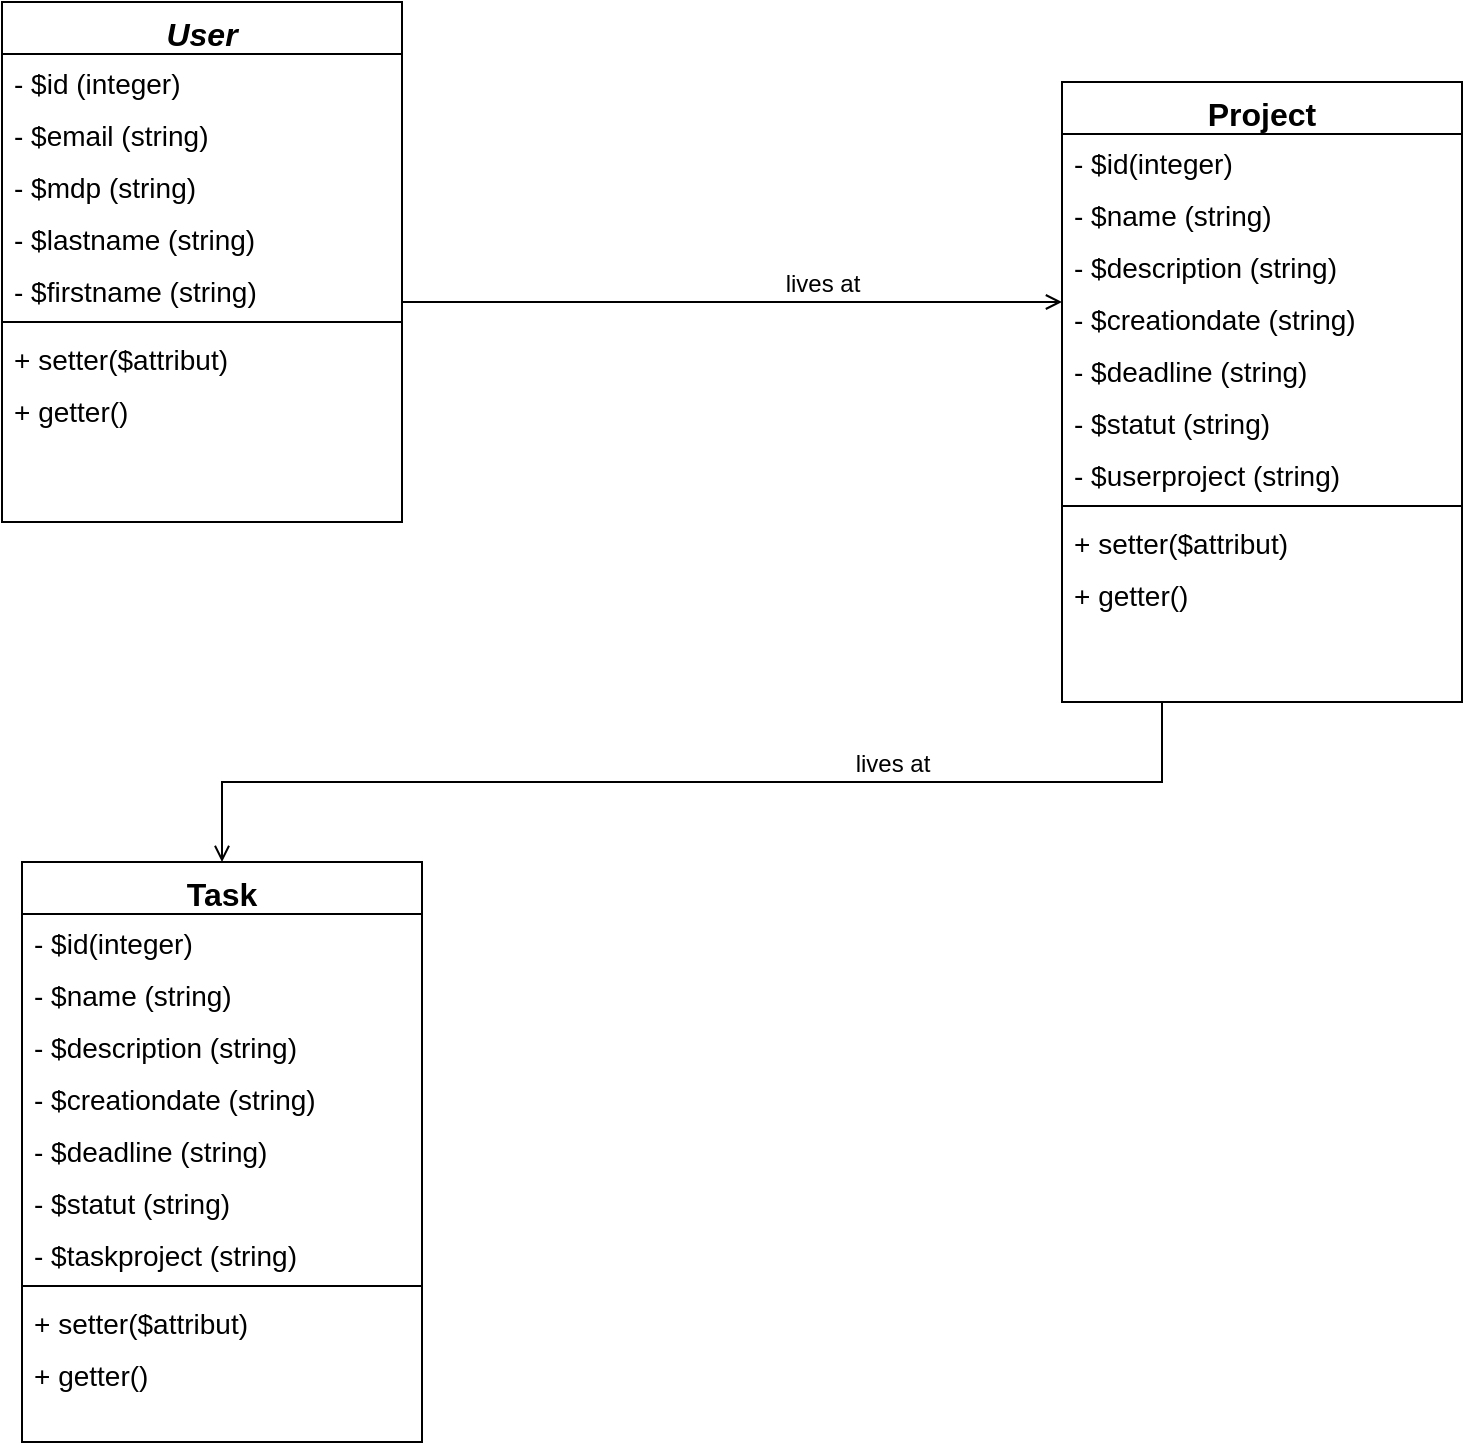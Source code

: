 <mxfile version="14.6.13" type="device"><diagram id="C5RBs43oDa-KdzZeNtuy" name="Page-1"><mxGraphModel dx="1086" dy="806" grid="1" gridSize="10" guides="1" tooltips="1" connect="1" arrows="1" fold="1" page="1" pageScale="1" pageWidth="827" pageHeight="1169" math="0" shadow="0"><root><mxCell id="WIyWlLk6GJQsqaUBKTNV-0"/><mxCell id="WIyWlLk6GJQsqaUBKTNV-1" parent="WIyWlLk6GJQsqaUBKTNV-0"/><mxCell id="zkfFHV4jXpPFQw0GAbJ--0" value="User" style="swimlane;fontStyle=3;align=center;verticalAlign=top;childLayout=stackLayout;horizontal=1;startSize=26;horizontalStack=0;resizeParent=1;resizeLast=0;collapsible=1;marginBottom=0;rounded=0;shadow=0;strokeWidth=1;fontSize=16;" parent="WIyWlLk6GJQsqaUBKTNV-1" vertex="1"><mxGeometry x="40" y="40" width="200" height="260" as="geometry"><mxRectangle x="230" y="140" width="160" height="26" as="alternateBounds"/></mxGeometry></mxCell><mxCell id="zkfFHV4jXpPFQw0GAbJ--1" value="- $id (integer)" style="text;align=left;verticalAlign=top;spacingLeft=4;spacingRight=4;overflow=hidden;rotatable=0;points=[[0,0.5],[1,0.5]];portConstraint=eastwest;fontSize=14;" parent="zkfFHV4jXpPFQw0GAbJ--0" vertex="1"><mxGeometry y="26" width="200" height="26" as="geometry"/></mxCell><mxCell id="zkfFHV4jXpPFQw0GAbJ--2" value="- $email (string)" style="text;align=left;verticalAlign=top;spacingLeft=4;spacingRight=4;overflow=hidden;rotatable=0;points=[[0,0.5],[1,0.5]];portConstraint=eastwest;rounded=0;shadow=0;html=0;fontSize=14;" parent="zkfFHV4jXpPFQw0GAbJ--0" vertex="1"><mxGeometry y="52" width="200" height="26" as="geometry"/></mxCell><mxCell id="zkfFHV4jXpPFQw0GAbJ--3" value="- $mdp (string)" style="text;align=left;verticalAlign=top;spacingLeft=4;spacingRight=4;overflow=hidden;rotatable=0;points=[[0,0.5],[1,0.5]];portConstraint=eastwest;rounded=0;shadow=0;html=0;fontSize=14;" parent="zkfFHV4jXpPFQw0GAbJ--0" vertex="1"><mxGeometry y="78" width="200" height="26" as="geometry"/></mxCell><mxCell id="BC2TuYrwwsGe2gZRxWTN-1" value="- $lastname (string)" style="text;align=left;verticalAlign=top;spacingLeft=4;spacingRight=4;overflow=hidden;rotatable=0;points=[[0,0.5],[1,0.5]];portConstraint=eastwest;rounded=0;shadow=0;html=0;fontSize=14;" parent="zkfFHV4jXpPFQw0GAbJ--0" vertex="1"><mxGeometry y="104" width="200" height="26" as="geometry"/></mxCell><mxCell id="BC2TuYrwwsGe2gZRxWTN-0" value="- $firstname (string)" style="text;align=left;verticalAlign=top;spacingLeft=4;spacingRight=4;overflow=hidden;rotatable=0;points=[[0,0.5],[1,0.5]];portConstraint=eastwest;rounded=0;shadow=0;html=0;fontSize=14;" parent="zkfFHV4jXpPFQw0GAbJ--0" vertex="1"><mxGeometry y="130" width="200" height="26" as="geometry"/></mxCell><mxCell id="zkfFHV4jXpPFQw0GAbJ--4" value="" style="line;html=1;strokeWidth=1;align=left;verticalAlign=middle;spacingTop=-1;spacingLeft=3;spacingRight=3;rotatable=0;labelPosition=right;points=[];portConstraint=eastwest;" parent="zkfFHV4jXpPFQw0GAbJ--0" vertex="1"><mxGeometry y="156" width="200" height="8" as="geometry"/></mxCell><mxCell id="zkfFHV4jXpPFQw0GAbJ--5" value="+ setter($attribut)" style="text;align=left;verticalAlign=top;spacingLeft=4;spacingRight=4;overflow=hidden;rotatable=0;points=[[0,0.5],[1,0.5]];portConstraint=eastwest;fontSize=14;" parent="zkfFHV4jXpPFQw0GAbJ--0" vertex="1"><mxGeometry y="164" width="200" height="26" as="geometry"/></mxCell><mxCell id="BC2TuYrwwsGe2gZRxWTN-2" value="+ getter()" style="text;align=left;verticalAlign=top;spacingLeft=4;spacingRight=4;overflow=hidden;rotatable=0;points=[[0,0.5],[1,0.5]];portConstraint=eastwest;fontSize=14;" parent="zkfFHV4jXpPFQw0GAbJ--0" vertex="1"><mxGeometry y="190" width="200" height="26" as="geometry"/></mxCell><mxCell id="zkfFHV4jXpPFQw0GAbJ--6" value="Task" style="swimlane;fontStyle=1;align=center;verticalAlign=top;childLayout=stackLayout;horizontal=1;startSize=26;horizontalStack=0;resizeParent=1;resizeLast=0;collapsible=1;marginBottom=0;rounded=0;shadow=0;strokeWidth=1;fontSize=16;" parent="WIyWlLk6GJQsqaUBKTNV-1" vertex="1"><mxGeometry x="50" y="470" width="200" height="290" as="geometry"><mxRectangle x="130" y="380" width="160" height="26" as="alternateBounds"/></mxGeometry></mxCell><mxCell id="BC2TuYrwwsGe2gZRxWTN-17" value="- $id(integer)" style="text;align=left;verticalAlign=top;spacingLeft=4;spacingRight=4;overflow=hidden;rotatable=0;points=[[0,0.5],[1,0.5]];portConstraint=eastwest;fontSize=14;" parent="zkfFHV4jXpPFQw0GAbJ--6" vertex="1"><mxGeometry y="26" width="200" height="26" as="geometry"/></mxCell><mxCell id="BC2TuYrwwsGe2gZRxWTN-18" value="- $name (string)" style="text;align=left;verticalAlign=top;spacingLeft=4;spacingRight=4;overflow=hidden;rotatable=0;points=[[0,0.5],[1,0.5]];portConstraint=eastwest;rounded=0;shadow=0;html=0;fontSize=14;" parent="zkfFHV4jXpPFQw0GAbJ--6" vertex="1"><mxGeometry y="52" width="200" height="26" as="geometry"/></mxCell><mxCell id="BC2TuYrwwsGe2gZRxWTN-19" value="- $description (string)" style="text;align=left;verticalAlign=top;spacingLeft=4;spacingRight=4;overflow=hidden;rotatable=0;points=[[0,0.5],[1,0.5]];portConstraint=eastwest;rounded=0;shadow=0;html=0;fontSize=14;" parent="zkfFHV4jXpPFQw0GAbJ--6" vertex="1"><mxGeometry y="78" width="200" height="26" as="geometry"/></mxCell><mxCell id="BC2TuYrwwsGe2gZRxWTN-20" value="- $creationdate (string)" style="text;align=left;verticalAlign=top;spacingLeft=4;spacingRight=4;overflow=hidden;rotatable=0;points=[[0,0.5],[1,0.5]];portConstraint=eastwest;rounded=0;shadow=0;html=0;fontSize=14;" parent="zkfFHV4jXpPFQw0GAbJ--6" vertex="1"><mxGeometry y="104" width="200" height="26" as="geometry"/></mxCell><mxCell id="BC2TuYrwwsGe2gZRxWTN-22" value="- $deadline (string)" style="text;align=left;verticalAlign=top;spacingLeft=4;spacingRight=4;overflow=hidden;rotatable=0;points=[[0,0.5],[1,0.5]];portConstraint=eastwest;rounded=0;shadow=0;html=0;fontSize=14;" parent="zkfFHV4jXpPFQw0GAbJ--6" vertex="1"><mxGeometry y="130" width="200" height="26" as="geometry"/></mxCell><mxCell id="BC2TuYrwwsGe2gZRxWTN-23" value="- $statut (string)" style="text;align=left;verticalAlign=top;spacingLeft=4;spacingRight=4;overflow=hidden;rotatable=0;points=[[0,0.5],[1,0.5]];portConstraint=eastwest;rounded=0;shadow=0;html=0;fontSize=14;" parent="zkfFHV4jXpPFQw0GAbJ--6" vertex="1"><mxGeometry y="156" width="200" height="26" as="geometry"/></mxCell><mxCell id="BC2TuYrwwsGe2gZRxWTN-24" value="- $taskproject (string)" style="text;align=left;verticalAlign=top;spacingLeft=4;spacingRight=4;overflow=hidden;rotatable=0;points=[[0,0.5],[1,0.5]];portConstraint=eastwest;rounded=0;shadow=0;html=0;fontSize=14;" parent="zkfFHV4jXpPFQw0GAbJ--6" vertex="1"><mxGeometry y="182" width="200" height="26" as="geometry"/></mxCell><mxCell id="zkfFHV4jXpPFQw0GAbJ--9" value="" style="line;html=1;strokeWidth=1;align=left;verticalAlign=middle;spacingTop=-1;spacingLeft=3;spacingRight=3;rotatable=0;labelPosition=right;points=[];portConstraint=eastwest;" parent="zkfFHV4jXpPFQw0GAbJ--6" vertex="1"><mxGeometry y="208" width="200" height="8" as="geometry"/></mxCell><mxCell id="BC2TuYrwwsGe2gZRxWTN-15" value="+ setter($attribut)" style="text;align=left;verticalAlign=top;spacingLeft=4;spacingRight=4;overflow=hidden;rotatable=0;points=[[0,0.5],[1,0.5]];portConstraint=eastwest;fontSize=14;" parent="zkfFHV4jXpPFQw0GAbJ--6" vertex="1"><mxGeometry y="216" width="200" height="26" as="geometry"/></mxCell><mxCell id="BC2TuYrwwsGe2gZRxWTN-16" value="+ getter()" style="text;align=left;verticalAlign=top;spacingLeft=4;spacingRight=4;overflow=hidden;rotatable=0;points=[[0,0.5],[1,0.5]];portConstraint=eastwest;fontSize=14;" parent="zkfFHV4jXpPFQw0GAbJ--6" vertex="1"><mxGeometry y="242" width="200" height="26" as="geometry"/></mxCell><mxCell id="zkfFHV4jXpPFQw0GAbJ--17" value="Project" style="swimlane;fontStyle=1;align=center;verticalAlign=top;childLayout=stackLayout;horizontal=1;startSize=26;horizontalStack=0;resizeParent=1;resizeLast=0;collapsible=1;marginBottom=0;rounded=0;shadow=0;strokeWidth=1;fontSize=16;" parent="WIyWlLk6GJQsqaUBKTNV-1" vertex="1"><mxGeometry x="570" y="80" width="200" height="310" as="geometry"><mxRectangle x="550" y="140" width="160" height="26" as="alternateBounds"/></mxGeometry></mxCell><mxCell id="zkfFHV4jXpPFQw0GAbJ--18" value="- $id(integer)" style="text;align=left;verticalAlign=top;spacingLeft=4;spacingRight=4;overflow=hidden;rotatable=0;points=[[0,0.5],[1,0.5]];portConstraint=eastwest;fontSize=14;" parent="zkfFHV4jXpPFQw0GAbJ--17" vertex="1"><mxGeometry y="26" width="200" height="26" as="geometry"/></mxCell><mxCell id="BC2TuYrwwsGe2gZRxWTN-4" value="- $name (string)" style="text;align=left;verticalAlign=top;spacingLeft=4;spacingRight=4;overflow=hidden;rotatable=0;points=[[0,0.5],[1,0.5]];portConstraint=eastwest;rounded=0;shadow=0;html=0;fontSize=14;" parent="zkfFHV4jXpPFQw0GAbJ--17" vertex="1"><mxGeometry y="52" width="200" height="26" as="geometry"/></mxCell><mxCell id="BC2TuYrwwsGe2gZRxWTN-5" value="- $description (string)" style="text;align=left;verticalAlign=top;spacingLeft=4;spacingRight=4;overflow=hidden;rotatable=0;points=[[0,0.5],[1,0.5]];portConstraint=eastwest;rounded=0;shadow=0;html=0;fontSize=14;" parent="zkfFHV4jXpPFQw0GAbJ--17" vertex="1"><mxGeometry y="78" width="200" height="26" as="geometry"/></mxCell><mxCell id="BC2TuYrwwsGe2gZRxWTN-6" value="- $creationdate (string)" style="text;align=left;verticalAlign=top;spacingLeft=4;spacingRight=4;overflow=hidden;rotatable=0;points=[[0,0.5],[1,0.5]];portConstraint=eastwest;rounded=0;shadow=0;html=0;fontSize=14;" parent="zkfFHV4jXpPFQw0GAbJ--17" vertex="1"><mxGeometry y="104" width="200" height="26" as="geometry"/></mxCell><mxCell id="BC2TuYrwwsGe2gZRxWTN-7" value="- $deadline (string)" style="text;align=left;verticalAlign=top;spacingLeft=4;spacingRight=4;overflow=hidden;rotatable=0;points=[[0,0.5],[1,0.5]];portConstraint=eastwest;rounded=0;shadow=0;html=0;fontSize=14;" parent="zkfFHV4jXpPFQw0GAbJ--17" vertex="1"><mxGeometry y="130" width="200" height="26" as="geometry"/></mxCell><mxCell id="BC2TuYrwwsGe2gZRxWTN-8" value="- $statut (string)" style="text;align=left;verticalAlign=top;spacingLeft=4;spacingRight=4;overflow=hidden;rotatable=0;points=[[0,0.5],[1,0.5]];portConstraint=eastwest;rounded=0;shadow=0;html=0;fontSize=14;" parent="zkfFHV4jXpPFQw0GAbJ--17" vertex="1"><mxGeometry y="156" width="200" height="26" as="geometry"/></mxCell><mxCell id="BC2TuYrwwsGe2gZRxWTN-3" value="- $userproject (string)" style="text;align=left;verticalAlign=top;spacingLeft=4;spacingRight=4;overflow=hidden;rotatable=0;points=[[0,0.5],[1,0.5]];portConstraint=eastwest;rounded=0;shadow=0;html=0;fontSize=14;" parent="zkfFHV4jXpPFQw0GAbJ--17" vertex="1"><mxGeometry y="182" width="200" height="26" as="geometry"/></mxCell><mxCell id="zkfFHV4jXpPFQw0GAbJ--23" value="" style="line;html=1;strokeWidth=1;align=left;verticalAlign=middle;spacingTop=-1;spacingLeft=3;spacingRight=3;rotatable=0;labelPosition=right;points=[];portConstraint=eastwest;" parent="zkfFHV4jXpPFQw0GAbJ--17" vertex="1"><mxGeometry y="208" width="200" height="8" as="geometry"/></mxCell><mxCell id="BC2TuYrwwsGe2gZRxWTN-9" value="+ setter($attribut)" style="text;align=left;verticalAlign=top;spacingLeft=4;spacingRight=4;overflow=hidden;rotatable=0;points=[[0,0.5],[1,0.5]];portConstraint=eastwest;fontSize=14;" parent="zkfFHV4jXpPFQw0GAbJ--17" vertex="1"><mxGeometry y="216" width="200" height="26" as="geometry"/></mxCell><mxCell id="BC2TuYrwwsGe2gZRxWTN-10" value="+ getter()" style="text;align=left;verticalAlign=top;spacingLeft=4;spacingRight=4;overflow=hidden;rotatable=0;points=[[0,0.5],[1,0.5]];portConstraint=eastwest;fontSize=14;" parent="zkfFHV4jXpPFQw0GAbJ--17" vertex="1"><mxGeometry y="242" width="200" height="26" as="geometry"/></mxCell><mxCell id="zkfFHV4jXpPFQw0GAbJ--26" value="" style="endArrow=open;shadow=0;strokeWidth=1;rounded=0;endFill=1;edgeStyle=elbowEdgeStyle;elbow=vertical;" parent="WIyWlLk6GJQsqaUBKTNV-1" source="zkfFHV4jXpPFQw0GAbJ--0" target="zkfFHV4jXpPFQw0GAbJ--17" edge="1"><mxGeometry x="0.5" y="41" relative="1" as="geometry"><mxPoint x="380" y="192" as="sourcePoint"/><mxPoint x="540" y="192" as="targetPoint"/><mxPoint x="-40" y="32" as="offset"/></mxGeometry></mxCell><mxCell id="zkfFHV4jXpPFQw0GAbJ--29" value="lives at" style="text;html=1;resizable=0;points=[];;align=center;verticalAlign=middle;labelBackgroundColor=none;rounded=0;shadow=0;strokeWidth=1;fontSize=12;" parent="zkfFHV4jXpPFQw0GAbJ--26" vertex="1" connectable="0"><mxGeometry x="0.5" y="49" relative="1" as="geometry"><mxPoint x="-38" y="40" as="offset"/></mxGeometry></mxCell><mxCell id="BC2TuYrwwsGe2gZRxWTN-11" value="" style="endArrow=none;shadow=0;strokeWidth=1;rounded=0;endFill=0;edgeStyle=elbowEdgeStyle;elbow=vertical;exitX=0.5;exitY=0;exitDx=0;exitDy=0;entryX=0.25;entryY=1;entryDx=0;entryDy=0;startArrow=open;startFill=0;" parent="WIyWlLk6GJQsqaUBKTNV-1" source="zkfFHV4jXpPFQw0GAbJ--6" target="zkfFHV4jXpPFQw0GAbJ--17" edge="1"><mxGeometry x="0.5" y="41" relative="1" as="geometry"><mxPoint x="190" y="300" as="sourcePoint"/><mxPoint x="610" y="300" as="targetPoint"/><mxPoint x="-40" y="32" as="offset"/></mxGeometry></mxCell><mxCell id="BC2TuYrwwsGe2gZRxWTN-14" value="lives at" style="text;html=1;resizable=0;points=[];;align=center;verticalAlign=middle;labelBackgroundColor=none;rounded=0;shadow=0;strokeWidth=1;fontSize=12;" parent="BC2TuYrwwsGe2gZRxWTN-11" vertex="1" connectable="0"><mxGeometry x="0.5" y="49" relative="1" as="geometry"><mxPoint x="-38" y="40" as="offset"/></mxGeometry></mxCell></root></mxGraphModel></diagram></mxfile>